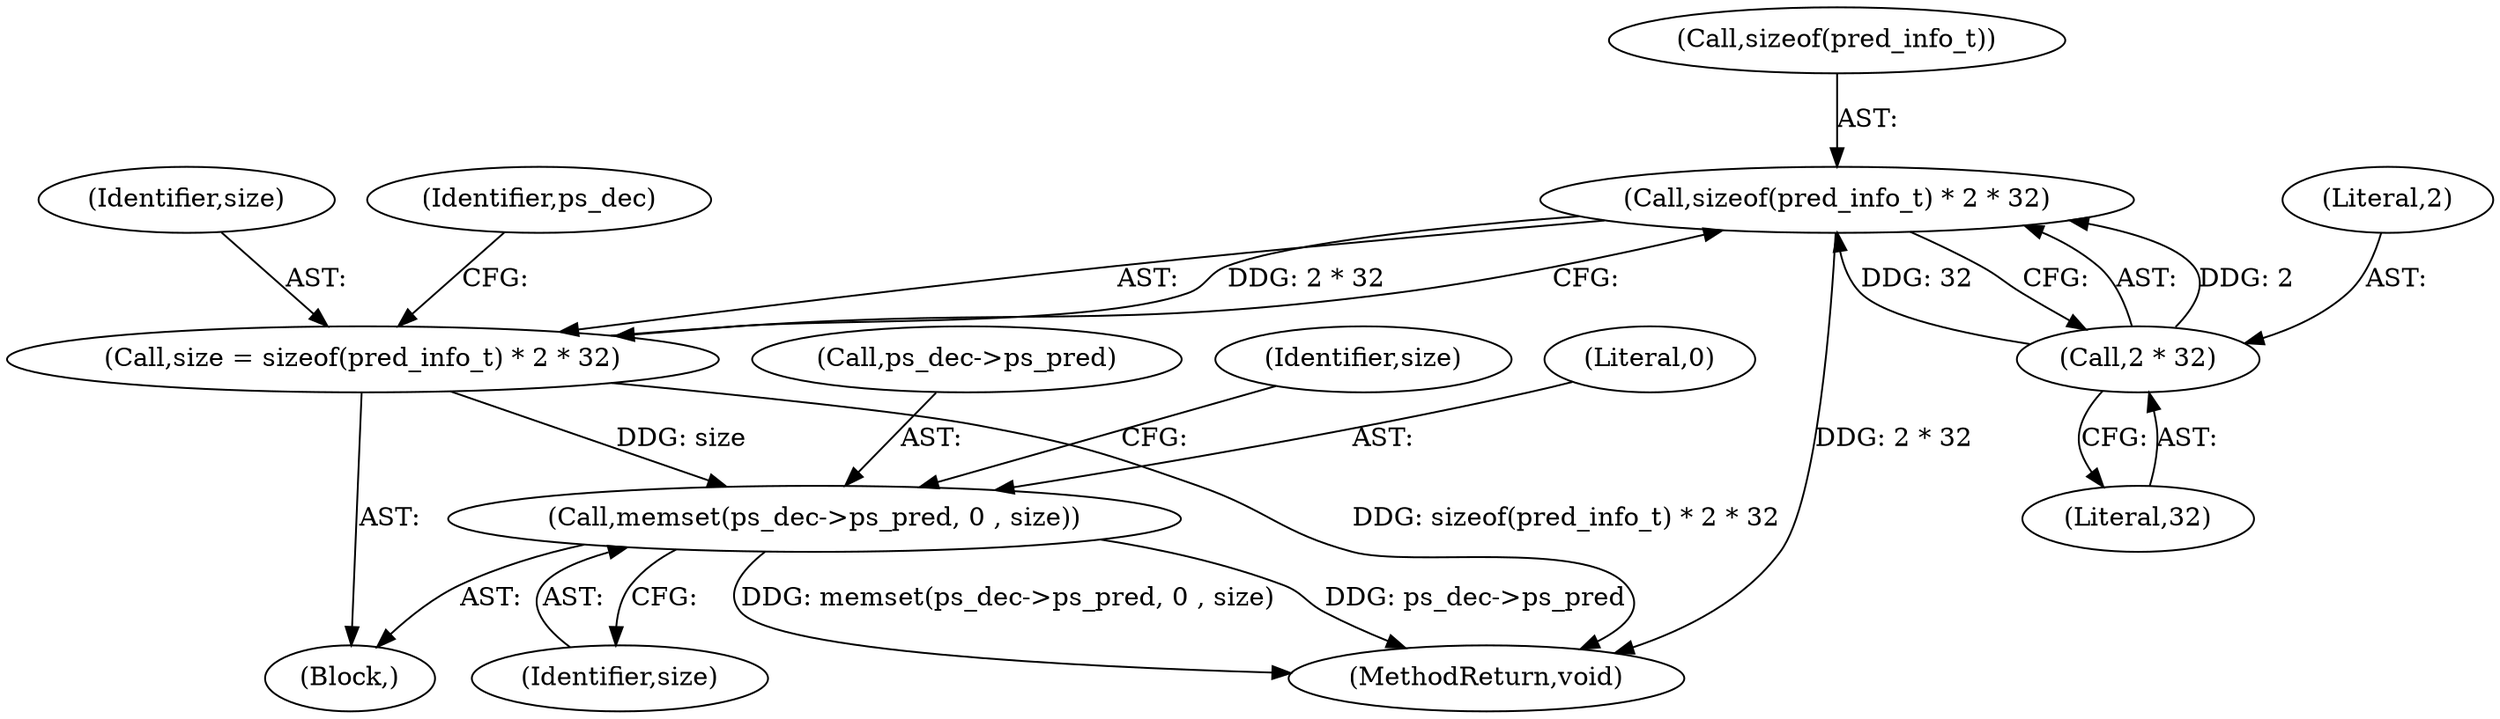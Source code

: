 digraph "0_Android_cc676ebd95247646e67907ccab150fb77a847335@API" {
"1000134" [label="(Call,sizeof(pred_info_t) * 2 * 32)"];
"1000137" [label="(Call,2 * 32)"];
"1000132" [label="(Call,size = sizeof(pred_info_t) * 2 * 32)"];
"1000140" [label="(Call,memset(ps_dec->ps_pred, 0 , size))"];
"1000139" [label="(Literal,32)"];
"1000133" [label="(Identifier,size)"];
"1000134" [label="(Call,sizeof(pred_info_t) * 2 * 32)"];
"1000132" [label="(Call,size = sizeof(pred_info_t) * 2 * 32)"];
"1000141" [label="(Call,ps_dec->ps_pred)"];
"1000140" [label="(Call,memset(ps_dec->ps_pred, 0 , size))"];
"1000145" [label="(Identifier,size)"];
"1000963" [label="(MethodReturn,void)"];
"1000142" [label="(Identifier,ps_dec)"];
"1000121" [label="(Block,)"];
"1000138" [label="(Literal,2)"];
"1000135" [label="(Call,sizeof(pred_info_t))"];
"1000147" [label="(Identifier,size)"];
"1000137" [label="(Call,2 * 32)"];
"1000144" [label="(Literal,0)"];
"1000134" -> "1000132"  [label="AST: "];
"1000134" -> "1000137"  [label="CFG: "];
"1000135" -> "1000134"  [label="AST: "];
"1000137" -> "1000134"  [label="AST: "];
"1000132" -> "1000134"  [label="CFG: "];
"1000134" -> "1000963"  [label="DDG: 2 * 32"];
"1000134" -> "1000132"  [label="DDG: 2 * 32"];
"1000137" -> "1000134"  [label="DDG: 2"];
"1000137" -> "1000134"  [label="DDG: 32"];
"1000137" -> "1000139"  [label="CFG: "];
"1000138" -> "1000137"  [label="AST: "];
"1000139" -> "1000137"  [label="AST: "];
"1000132" -> "1000121"  [label="AST: "];
"1000133" -> "1000132"  [label="AST: "];
"1000142" -> "1000132"  [label="CFG: "];
"1000132" -> "1000963"  [label="DDG: sizeof(pred_info_t) * 2 * 32"];
"1000132" -> "1000140"  [label="DDG: size"];
"1000140" -> "1000121"  [label="AST: "];
"1000140" -> "1000145"  [label="CFG: "];
"1000141" -> "1000140"  [label="AST: "];
"1000144" -> "1000140"  [label="AST: "];
"1000145" -> "1000140"  [label="AST: "];
"1000147" -> "1000140"  [label="CFG: "];
"1000140" -> "1000963"  [label="DDG: ps_dec->ps_pred"];
"1000140" -> "1000963"  [label="DDG: memset(ps_dec->ps_pred, 0 , size)"];
}
